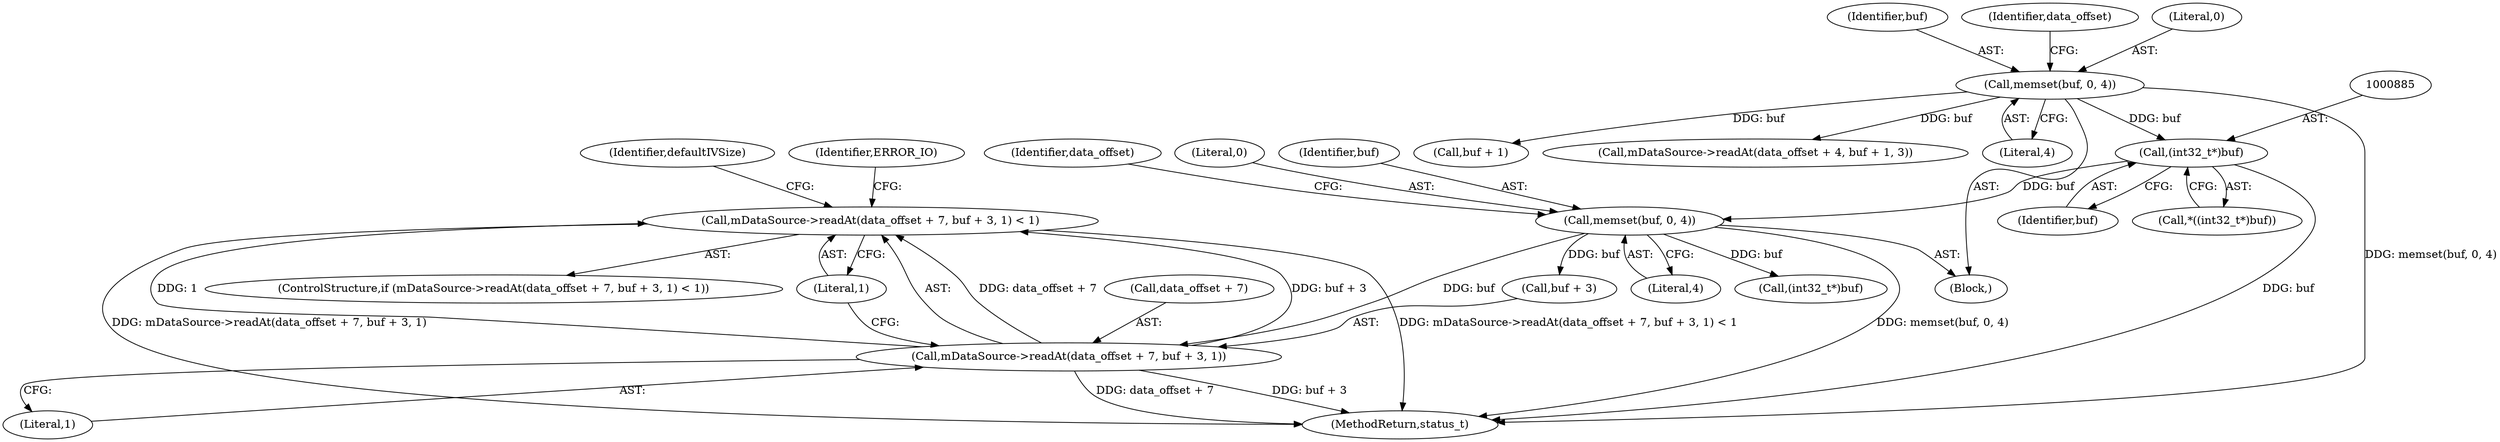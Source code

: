 digraph "0_Android_6fe85f7e15203e48df2cc3e8e1c4bc6ad49dc968@API" {
"1000899" [label="(Call,mDataSource->readAt(data_offset + 7, buf + 3, 1) < 1)"];
"1000900" [label="(Call,mDataSource->readAt(data_offset + 7, buf + 3, 1))"];
"1000894" [label="(Call,memset(buf, 0, 4))"];
"1000884" [label="(Call,(int32_t*)buf)"];
"1000861" [label="(Call,memset(buf, 0, 4))"];
"1000871" [label="(Call,buf + 1)"];
"1000862" [label="(Identifier,buf)"];
"1000896" [label="(Literal,0)"];
"1000895" [label="(Identifier,buf)"];
"1002931" [label="(MethodReturn,status_t)"];
"1000884" [label="(Call,(int32_t*)buf)"];
"1000861" [label="(Call,memset(buf, 0, 4))"];
"1000908" [label="(Literal,1)"];
"1000894" [label="(Call,memset(buf, 0, 4))"];
"1000914" [label="(Identifier,defaultIVSize)"];
"1000898" [label="(ControlStructure,if (mDataSource->readAt(data_offset + 7, buf + 3, 1) < 1))"];
"1000901" [label="(Call,data_offset + 7)"];
"1000904" [label="(Call,buf + 3)"];
"1000867" [label="(Call,mDataSource->readAt(data_offset + 4, buf + 1, 3))"];
"1000897" [label="(Literal,4)"];
"1000886" [label="(Identifier,buf)"];
"1000911" [label="(Identifier,ERROR_IO)"];
"1000907" [label="(Literal,1)"];
"1000899" [label="(Call,mDataSource->readAt(data_offset + 7, buf + 3, 1) < 1)"];
"1000883" [label="(Call,*((int32_t*)buf))"];
"1000848" [label="(Block,)"];
"1000900" [label="(Call,mDataSource->readAt(data_offset + 7, buf + 3, 1))"];
"1000902" [label="(Identifier,data_offset)"];
"1000917" [label="(Call,(int32_t*)buf)"];
"1000869" [label="(Identifier,data_offset)"];
"1000863" [label="(Literal,0)"];
"1000864" [label="(Literal,4)"];
"1000899" -> "1000898"  [label="AST: "];
"1000899" -> "1000908"  [label="CFG: "];
"1000900" -> "1000899"  [label="AST: "];
"1000908" -> "1000899"  [label="AST: "];
"1000911" -> "1000899"  [label="CFG: "];
"1000914" -> "1000899"  [label="CFG: "];
"1000899" -> "1002931"  [label="DDG: mDataSource->readAt(data_offset + 7, buf + 3, 1) < 1"];
"1000899" -> "1002931"  [label="DDG: mDataSource->readAt(data_offset + 7, buf + 3, 1)"];
"1000900" -> "1000899"  [label="DDG: data_offset + 7"];
"1000900" -> "1000899"  [label="DDG: buf + 3"];
"1000900" -> "1000899"  [label="DDG: 1"];
"1000900" -> "1000907"  [label="CFG: "];
"1000901" -> "1000900"  [label="AST: "];
"1000904" -> "1000900"  [label="AST: "];
"1000907" -> "1000900"  [label="AST: "];
"1000908" -> "1000900"  [label="CFG: "];
"1000900" -> "1002931"  [label="DDG: buf + 3"];
"1000900" -> "1002931"  [label="DDG: data_offset + 7"];
"1000894" -> "1000900"  [label="DDG: buf"];
"1000894" -> "1000848"  [label="AST: "];
"1000894" -> "1000897"  [label="CFG: "];
"1000895" -> "1000894"  [label="AST: "];
"1000896" -> "1000894"  [label="AST: "];
"1000897" -> "1000894"  [label="AST: "];
"1000902" -> "1000894"  [label="CFG: "];
"1000894" -> "1002931"  [label="DDG: memset(buf, 0, 4)"];
"1000884" -> "1000894"  [label="DDG: buf"];
"1000894" -> "1000904"  [label="DDG: buf"];
"1000894" -> "1000917"  [label="DDG: buf"];
"1000884" -> "1000883"  [label="AST: "];
"1000884" -> "1000886"  [label="CFG: "];
"1000885" -> "1000884"  [label="AST: "];
"1000886" -> "1000884"  [label="AST: "];
"1000883" -> "1000884"  [label="CFG: "];
"1000884" -> "1002931"  [label="DDG: buf"];
"1000861" -> "1000884"  [label="DDG: buf"];
"1000861" -> "1000848"  [label="AST: "];
"1000861" -> "1000864"  [label="CFG: "];
"1000862" -> "1000861"  [label="AST: "];
"1000863" -> "1000861"  [label="AST: "];
"1000864" -> "1000861"  [label="AST: "];
"1000869" -> "1000861"  [label="CFG: "];
"1000861" -> "1002931"  [label="DDG: memset(buf, 0, 4)"];
"1000861" -> "1000867"  [label="DDG: buf"];
"1000861" -> "1000871"  [label="DDG: buf"];
}
